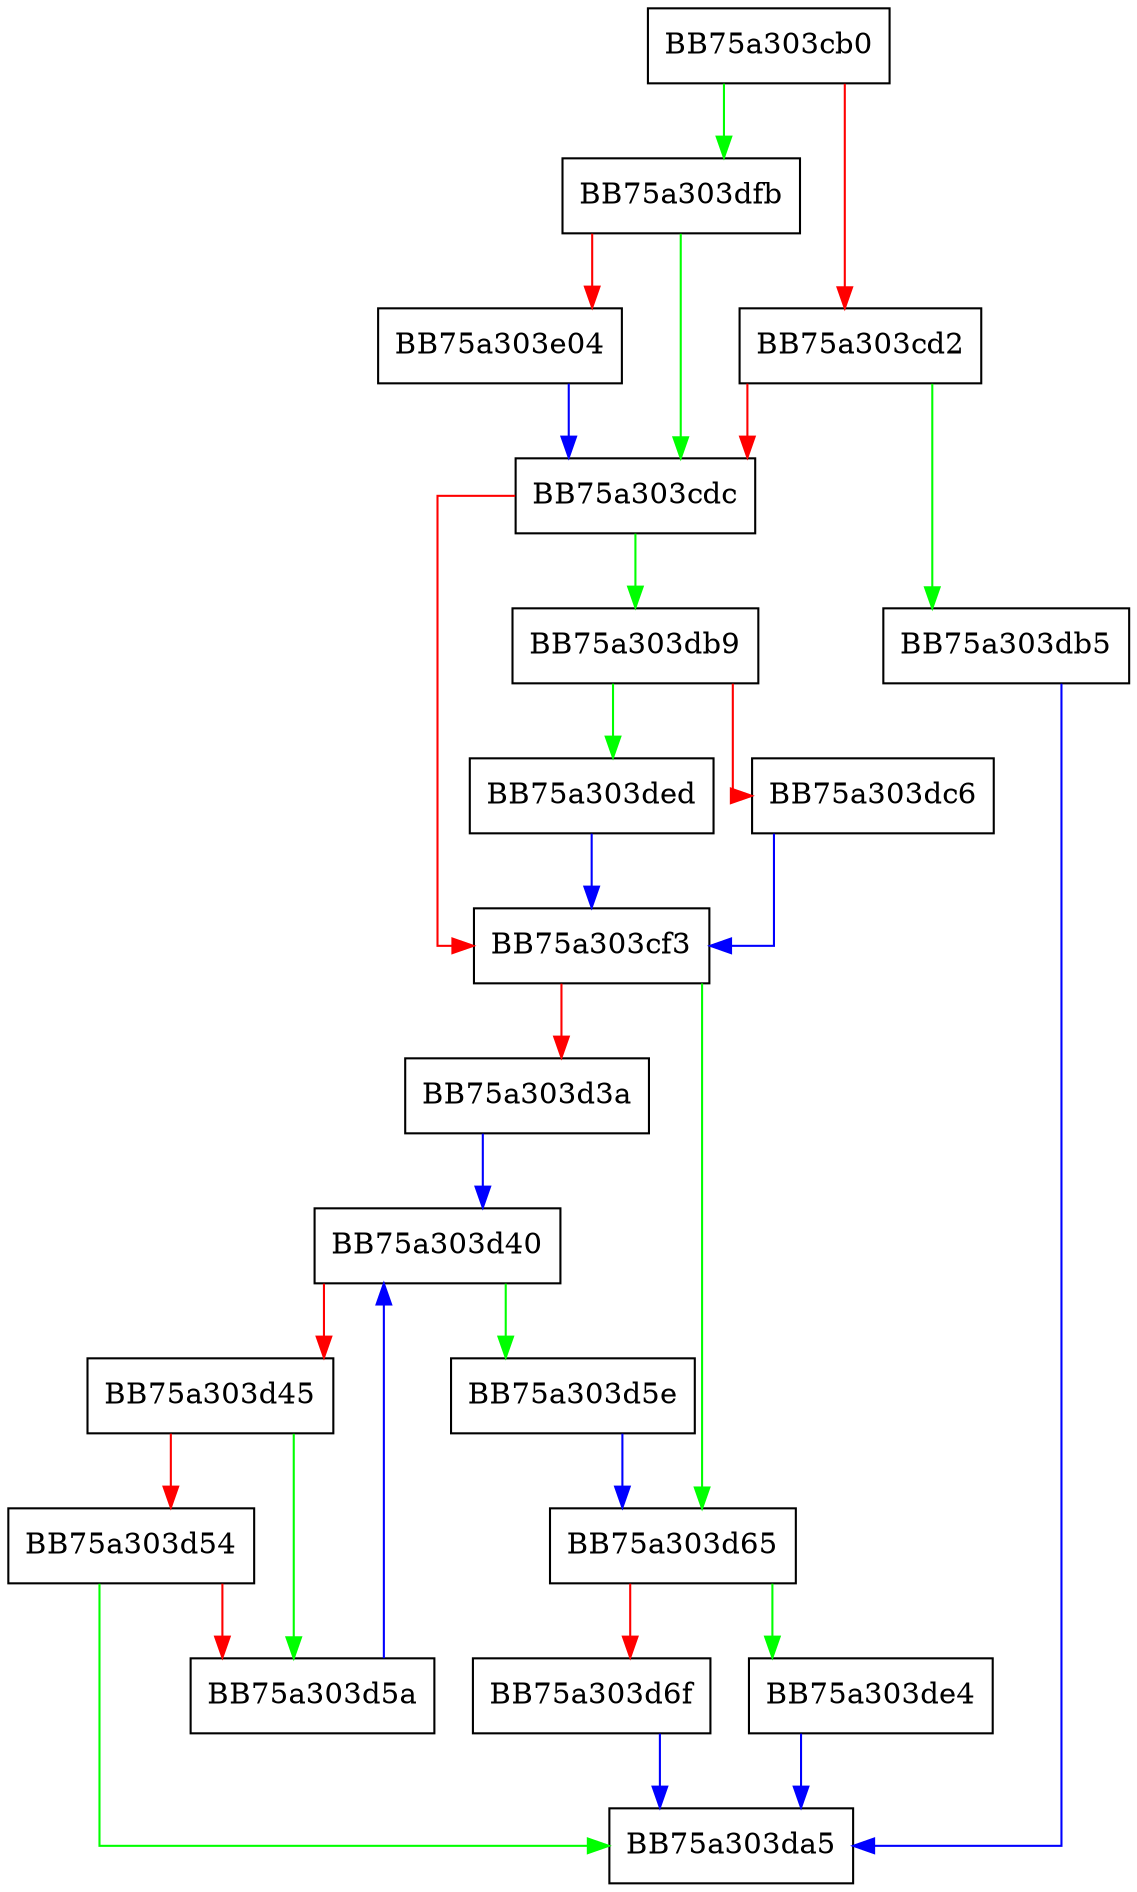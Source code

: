 digraph msil_get_const_op {
  node [shape="box"];
  graph [splines=ortho];
  BB75a303cb0 -> BB75a303dfb [color="green"];
  BB75a303cb0 -> BB75a303cd2 [color="red"];
  BB75a303cd2 -> BB75a303db5 [color="green"];
  BB75a303cd2 -> BB75a303cdc [color="red"];
  BB75a303cdc -> BB75a303db9 [color="green"];
  BB75a303cdc -> BB75a303cf3 [color="red"];
  BB75a303cf3 -> BB75a303d65 [color="green"];
  BB75a303cf3 -> BB75a303d3a [color="red"];
  BB75a303d3a -> BB75a303d40 [color="blue"];
  BB75a303d40 -> BB75a303d5e [color="green"];
  BB75a303d40 -> BB75a303d45 [color="red"];
  BB75a303d45 -> BB75a303d5a [color="green"];
  BB75a303d45 -> BB75a303d54 [color="red"];
  BB75a303d54 -> BB75a303da5 [color="green"];
  BB75a303d54 -> BB75a303d5a [color="red"];
  BB75a303d5a -> BB75a303d40 [color="blue"];
  BB75a303d5e -> BB75a303d65 [color="blue"];
  BB75a303d65 -> BB75a303de4 [color="green"];
  BB75a303d65 -> BB75a303d6f [color="red"];
  BB75a303d6f -> BB75a303da5 [color="blue"];
  BB75a303db5 -> BB75a303da5 [color="blue"];
  BB75a303db9 -> BB75a303ded [color="green"];
  BB75a303db9 -> BB75a303dc6 [color="red"];
  BB75a303dc6 -> BB75a303cf3 [color="blue"];
  BB75a303de4 -> BB75a303da5 [color="blue"];
  BB75a303ded -> BB75a303cf3 [color="blue"];
  BB75a303dfb -> BB75a303cdc [color="green"];
  BB75a303dfb -> BB75a303e04 [color="red"];
  BB75a303e04 -> BB75a303cdc [color="blue"];
}